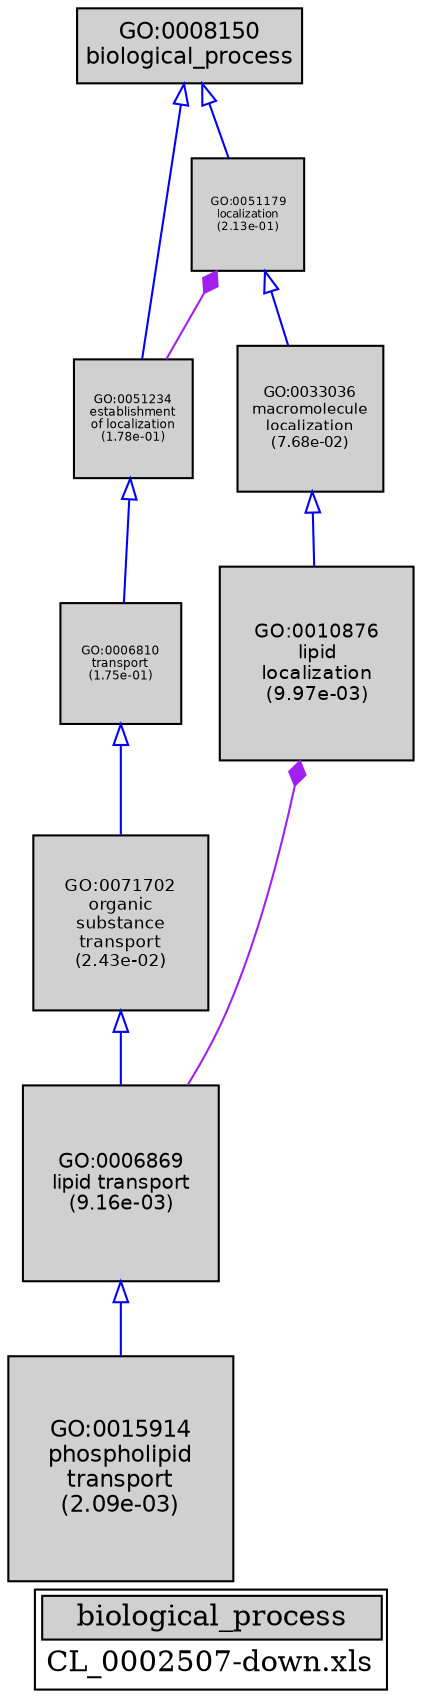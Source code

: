 digraph "biological_process" {
graph [ bgcolor = "#FFFFFF", label = <<TABLE COLOR="black" BGCOLOR="white"><TR><TD COLSPAN="2" BGCOLOR="#D0D0D0"><FONT COLOR="black">biological_process</FONT></TD></TR><TR><TD BORDER="0">CL_0002507-down.xls</TD></TR></TABLE>> ];
node [ fontname = "Helvetica" ];

subgraph "nodes" {

node [ style = "filled", fixedsize = "true", width = 1, shape = "box", fontsize = 9, fillcolor = "#D0D0D0", fontcolor = "black", color = "black" ];

"GO:0033036" [ URL = "#GO:0033036", label = <<TABLE BORDER="0"><TR><TD>GO:0033036<BR/>macromolecule<BR/>localization<BR/>(7.68e-02)</TD></TR></TABLE>>, width = 0.970484474853, shape = "box", fontsize = 6.98748821894, height = 0.970484474853 ];
"GO:0051234" [ URL = "#GO:0051234", label = <<TABLE BORDER="0"><TR><TD>GO:0051234<BR/>establishment<BR/>of localization<BR/>(1.78e-01)</TD></TR></TABLE>>, width = 0.798025184162, shape = "box", fontsize = 5.74578132597, height = 0.798025184162 ];
"GO:0051179" [ URL = "#GO:0051179", label = <<TABLE BORDER="0"><TR><TD>GO:0051179<BR/>localization<BR/>(2.13e-01)</TD></TR></TABLE>>, width = 0.755863777758, shape = "box", fontsize = 5.44221919986, height = 0.755863777758 ];
"GO:0015914" [ URL = "#GO:0015914", label = <<TABLE BORDER="0"><TR><TD>GO:0015914<BR/>phospholipid<BR/>transport<BR/>(2.09e-03)</TD></TR></TABLE>>, width = 1.5, shape = "box", fontsize = 10.8, height = 1.5 ];
"GO:0071702" [ URL = "#GO:0071702", label = <<TABLE BORDER="0"><TR><TD>GO:0071702<BR/>organic<BR/>substance<BR/>transport<BR/>(2.43e-02)</TD></TR></TABLE>>, width = 1.16572608922, shape = "box", fontsize = 8.39322784237, height = 1.16572608922 ];
"GO:0006810" [ URL = "#GO:0006810", label = <<TABLE BORDER="0"><TR><TD>GO:0006810<BR/>transport<BR/>(1.75e-01)</TD></TR></TABLE>>, width = 0.802276312046, shape = "box", fontsize = 5.77638944673, height = 0.802276312046 ];
"GO:0010876" [ URL = "#GO:0010876", label = <<TABLE BORDER="0"><TR><TD>GO:0010876<BR/>lipid<BR/>localization<BR/>(9.97e-03)</TD></TR></TABLE>>, width = 1.29714165151, shape = "box", fontsize = 9.33941989085, height = 1.29714165151 ];
"GO:0008150" [ URL = "#GO:0008150", label = <<TABLE BORDER="0"><TR><TD>GO:0008150<BR/>biological_process</TD></TR></TABLE>>, width = 1.5, shape = "box", fontsize = 10.8 ];
"GO:0006869" [ URL = "#GO:0006869", label = <<TABLE BORDER="0"><TR><TD>GO:0006869<BR/>lipid transport<BR/>(9.16e-03)</TD></TR></TABLE>>, width = 1.3089191444, shape = "box", fontsize = 9.42421783966, height = 1.3089191444 ];
}
subgraph "edges" {


edge [ dir = "back", weight = 1 ];
subgraph "regulates" {


edge [ color = "cyan", arrowtail = "none" ];
subgraph "positive" {


edge [ color = "green", arrowtail = "vee" ];
}
subgraph "negative" {


edge [ color = "red", arrowtail = "tee" ];
}
}
subgraph "part_of" {


edge [ color = "purple", arrowtail = "diamond", weight = 2.5 ];
"GO:0051179" -> "GO:0051234";
"GO:0010876" -> "GO:0006869";
}
subgraph "is_a" {


edge [ color = "blue", arrowtail = "empty", weight = 5.0 ];
"GO:0051179" -> "GO:0033036";
"GO:0033036" -> "GO:0010876";
"GO:0071702" -> "GO:0006869";
"GO:0051234" -> "GO:0006810";
"GO:0008150" -> "GO:0051179";
"GO:0006869" -> "GO:0015914";
"GO:0006810" -> "GO:0071702";
"GO:0008150" -> "GO:0051234";
}
}
}
